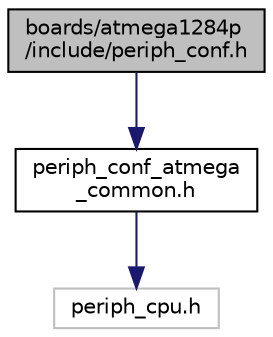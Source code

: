 digraph "boards/atmega1284p/include/periph_conf.h"
{
 // LATEX_PDF_SIZE
  edge [fontname="Helvetica",fontsize="10",labelfontname="Helvetica",labelfontsize="10"];
  node [fontname="Helvetica",fontsize="10",shape=record];
  Node1 [label="boards/atmega1284p\l/include/periph_conf.h",height=0.2,width=0.4,color="black", fillcolor="grey75", style="filled", fontcolor="black",tooltip="Peripheral MCU configuration for the ATmega1284p standalone \"board\"."];
  Node1 -> Node2 [color="midnightblue",fontsize="10",style="solid",fontname="Helvetica"];
  Node2 [label="periph_conf_atmega\l_common.h",height=0.2,width=0.4,color="black", fillcolor="white", style="filled",URL="$periph__conf__atmega__common_8h.html",tooltip="Common configuration of MCU periphery for ATmega boards."];
  Node2 -> Node3 [color="midnightblue",fontsize="10",style="solid",fontname="Helvetica"];
  Node3 [label="periph_cpu.h",height=0.2,width=0.4,color="grey75", fillcolor="white", style="filled",tooltip=" "];
}
